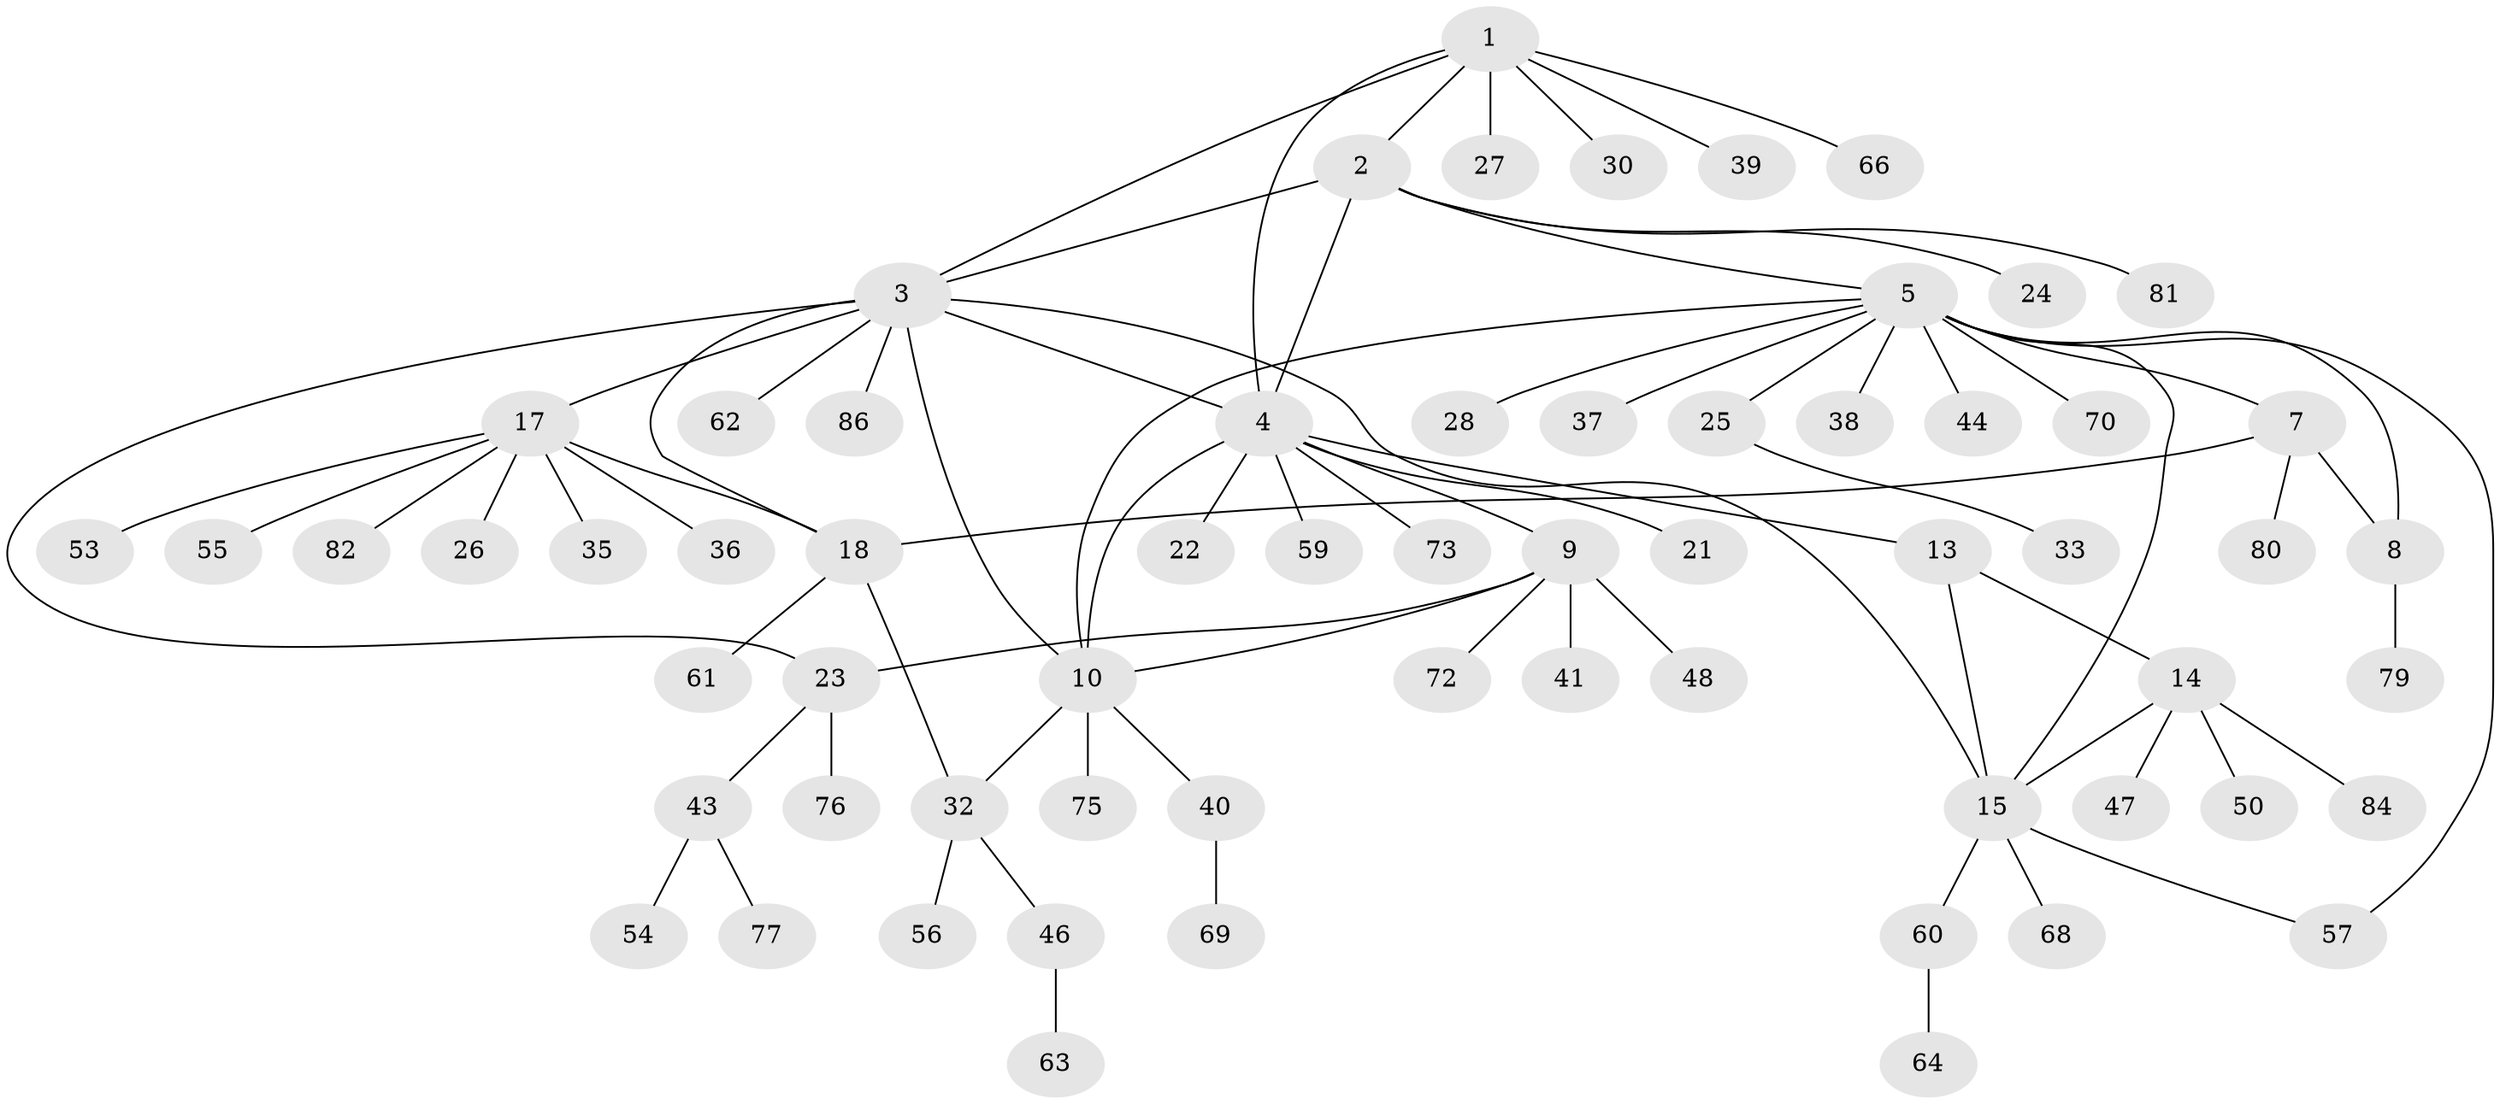 // original degree distribution, {8: 0.034482758620689655, 7: 0.022988505747126436, 5: 0.09195402298850575, 9: 0.034482758620689655, 6: 0.022988505747126436, 4: 0.04597701149425287, 10: 0.011494252873563218, 1: 0.6091954022988506, 2: 0.10344827586206896, 3: 0.022988505747126436}
// Generated by graph-tools (version 1.1) at 2025/42/03/06/25 10:42:10]
// undirected, 64 vertices, 78 edges
graph export_dot {
graph [start="1"]
  node [color=gray90,style=filled];
  1 [super="+31"];
  2 [super="+49"];
  3 [super="+20"];
  4 [super="+11"];
  5 [super="+6"];
  7 [super="+65"];
  8 [super="+51"];
  9 [super="+29"];
  10 [super="+12"];
  13 [super="+42"];
  14 [super="+16"];
  15 [super="+67"];
  17 [super="+34"];
  18 [super="+19"];
  21;
  22;
  23 [super="+52"];
  24;
  25;
  26;
  27;
  28;
  30;
  32 [super="+74"];
  33;
  35;
  36;
  37;
  38;
  39;
  40 [super="+83"];
  41;
  43 [super="+45"];
  44 [super="+85"];
  46;
  47;
  48;
  50;
  53 [super="+78"];
  54;
  55;
  56;
  57 [super="+58"];
  59;
  60 [super="+71"];
  61 [super="+87"];
  62;
  63;
  64;
  66;
  68;
  69;
  70;
  72;
  73;
  75;
  76;
  77;
  79;
  80;
  81;
  82;
  84;
  86;
  1 -- 2;
  1 -- 3;
  1 -- 4;
  1 -- 27;
  1 -- 30;
  1 -- 39;
  1 -- 66;
  2 -- 3;
  2 -- 4;
  2 -- 24;
  2 -- 81;
  2 -- 5;
  3 -- 4;
  3 -- 15 [weight=2];
  3 -- 10;
  3 -- 17;
  3 -- 18 [weight=2];
  3 -- 86;
  3 -- 23;
  3 -- 62;
  4 -- 21;
  4 -- 9;
  4 -- 10 [weight=2];
  4 -- 73;
  4 -- 13;
  4 -- 22;
  4 -- 59;
  5 -- 7 [weight=2];
  5 -- 8 [weight=2];
  5 -- 15;
  5 -- 25;
  5 -- 28;
  5 -- 37;
  5 -- 44;
  5 -- 70;
  5 -- 38;
  5 -- 57;
  5 -- 10;
  7 -- 8;
  7 -- 18;
  7 -- 80;
  8 -- 79;
  9 -- 10 [weight=2];
  9 -- 23;
  9 -- 41;
  9 -- 48;
  9 -- 72;
  10 -- 75;
  10 -- 32;
  10 -- 40;
  13 -- 14 [weight=2];
  13 -- 15;
  14 -- 15 [weight=2];
  14 -- 47;
  14 -- 84;
  14 -- 50;
  15 -- 60;
  15 -- 57;
  15 -- 68;
  17 -- 18 [weight=2];
  17 -- 26;
  17 -- 35;
  17 -- 36;
  17 -- 53;
  17 -- 55;
  17 -- 82;
  18 -- 32;
  18 -- 61;
  23 -- 43;
  23 -- 76;
  25 -- 33;
  32 -- 46;
  32 -- 56;
  40 -- 69;
  43 -- 54;
  43 -- 77;
  46 -- 63;
  60 -- 64;
}
